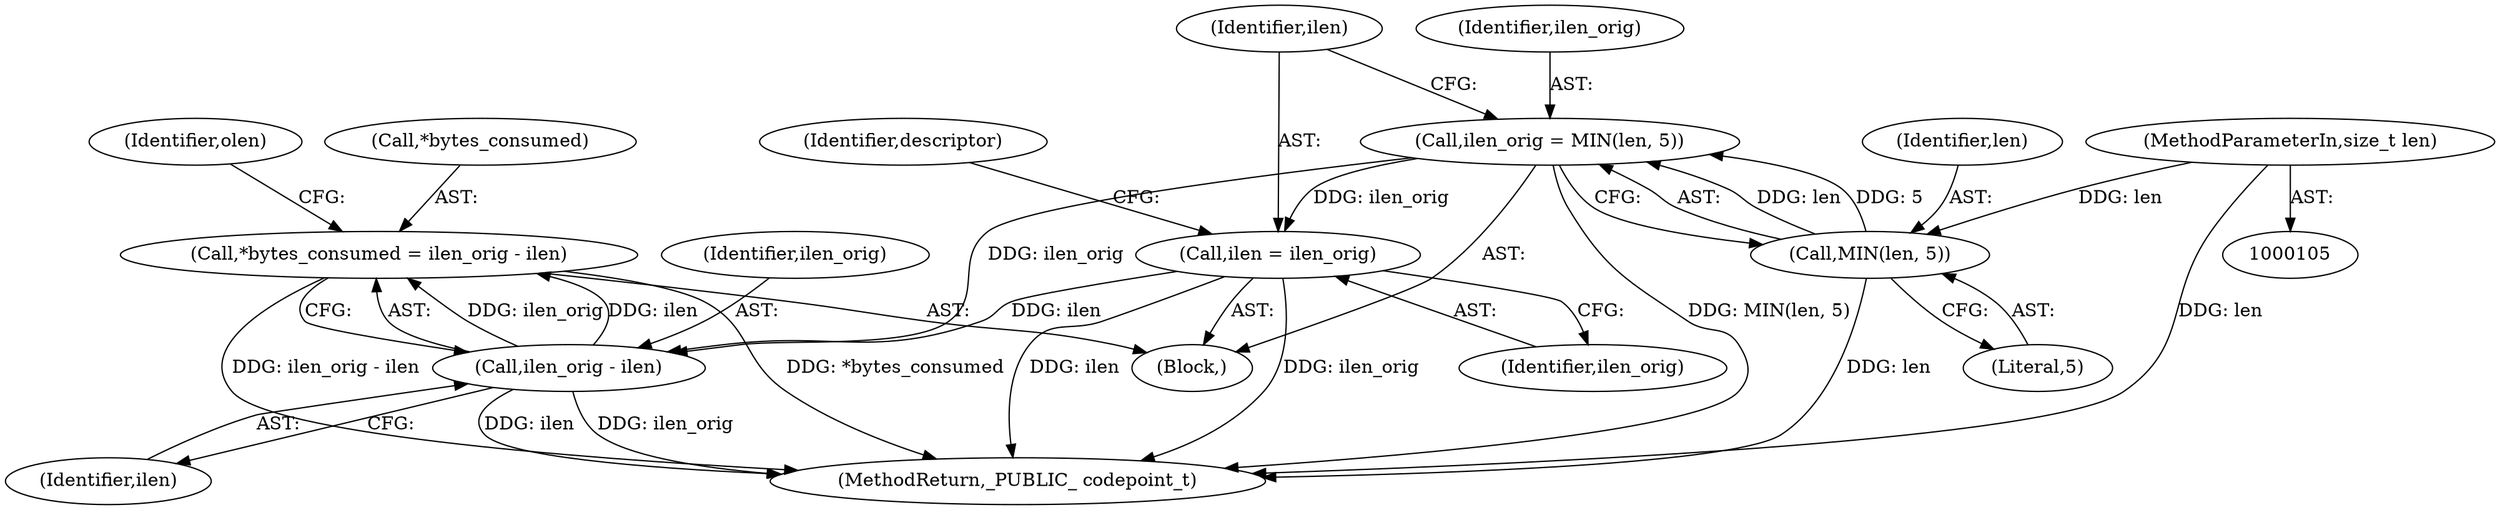 digraph "0_samba_538d305de91e34a2938f5f219f18bf0e1918763f@integer" {
"1000229" [label="(Call,*bytes_consumed = ilen_orig - ilen)"];
"1000232" [label="(Call,ilen_orig - ilen)"];
"1000137" [label="(Call,ilen_orig = MIN(len, 5))"];
"1000139" [label="(Call,MIN(len, 5))"];
"1000108" [label="(MethodParameterIn,size_t len)"];
"1000142" [label="(Call,ilen = ilen_orig)"];
"1000108" [label="(MethodParameterIn,size_t len)"];
"1000140" [label="(Identifier,len)"];
"1000237" [label="(Identifier,olen)"];
"1000233" [label="(Identifier,ilen_orig)"];
"1000138" [label="(Identifier,ilen_orig)"];
"1000283" [label="(MethodReturn,_PUBLIC_ codepoint_t)"];
"1000146" [label="(Identifier,descriptor)"];
"1000143" [label="(Identifier,ilen)"];
"1000144" [label="(Identifier,ilen_orig)"];
"1000229" [label="(Call,*bytes_consumed = ilen_orig - ilen)"];
"1000139" [label="(Call,MIN(len, 5))"];
"1000230" [label="(Call,*bytes_consumed)"];
"1000141" [label="(Literal,5)"];
"1000234" [label="(Identifier,ilen)"];
"1000111" [label="(Block,)"];
"1000142" [label="(Call,ilen = ilen_orig)"];
"1000137" [label="(Call,ilen_orig = MIN(len, 5))"];
"1000232" [label="(Call,ilen_orig - ilen)"];
"1000229" -> "1000111"  [label="AST: "];
"1000229" -> "1000232"  [label="CFG: "];
"1000230" -> "1000229"  [label="AST: "];
"1000232" -> "1000229"  [label="AST: "];
"1000237" -> "1000229"  [label="CFG: "];
"1000229" -> "1000283"  [label="DDG: ilen_orig - ilen"];
"1000229" -> "1000283"  [label="DDG: *bytes_consumed"];
"1000232" -> "1000229"  [label="DDG: ilen_orig"];
"1000232" -> "1000229"  [label="DDG: ilen"];
"1000232" -> "1000234"  [label="CFG: "];
"1000233" -> "1000232"  [label="AST: "];
"1000234" -> "1000232"  [label="AST: "];
"1000232" -> "1000283"  [label="DDG: ilen_orig"];
"1000232" -> "1000283"  [label="DDG: ilen"];
"1000137" -> "1000232"  [label="DDG: ilen_orig"];
"1000142" -> "1000232"  [label="DDG: ilen"];
"1000137" -> "1000111"  [label="AST: "];
"1000137" -> "1000139"  [label="CFG: "];
"1000138" -> "1000137"  [label="AST: "];
"1000139" -> "1000137"  [label="AST: "];
"1000143" -> "1000137"  [label="CFG: "];
"1000137" -> "1000283"  [label="DDG: MIN(len, 5)"];
"1000139" -> "1000137"  [label="DDG: len"];
"1000139" -> "1000137"  [label="DDG: 5"];
"1000137" -> "1000142"  [label="DDG: ilen_orig"];
"1000139" -> "1000141"  [label="CFG: "];
"1000140" -> "1000139"  [label="AST: "];
"1000141" -> "1000139"  [label="AST: "];
"1000139" -> "1000283"  [label="DDG: len"];
"1000108" -> "1000139"  [label="DDG: len"];
"1000108" -> "1000105"  [label="AST: "];
"1000108" -> "1000283"  [label="DDG: len"];
"1000142" -> "1000111"  [label="AST: "];
"1000142" -> "1000144"  [label="CFG: "];
"1000143" -> "1000142"  [label="AST: "];
"1000144" -> "1000142"  [label="AST: "];
"1000146" -> "1000142"  [label="CFG: "];
"1000142" -> "1000283"  [label="DDG: ilen_orig"];
"1000142" -> "1000283"  [label="DDG: ilen"];
}

